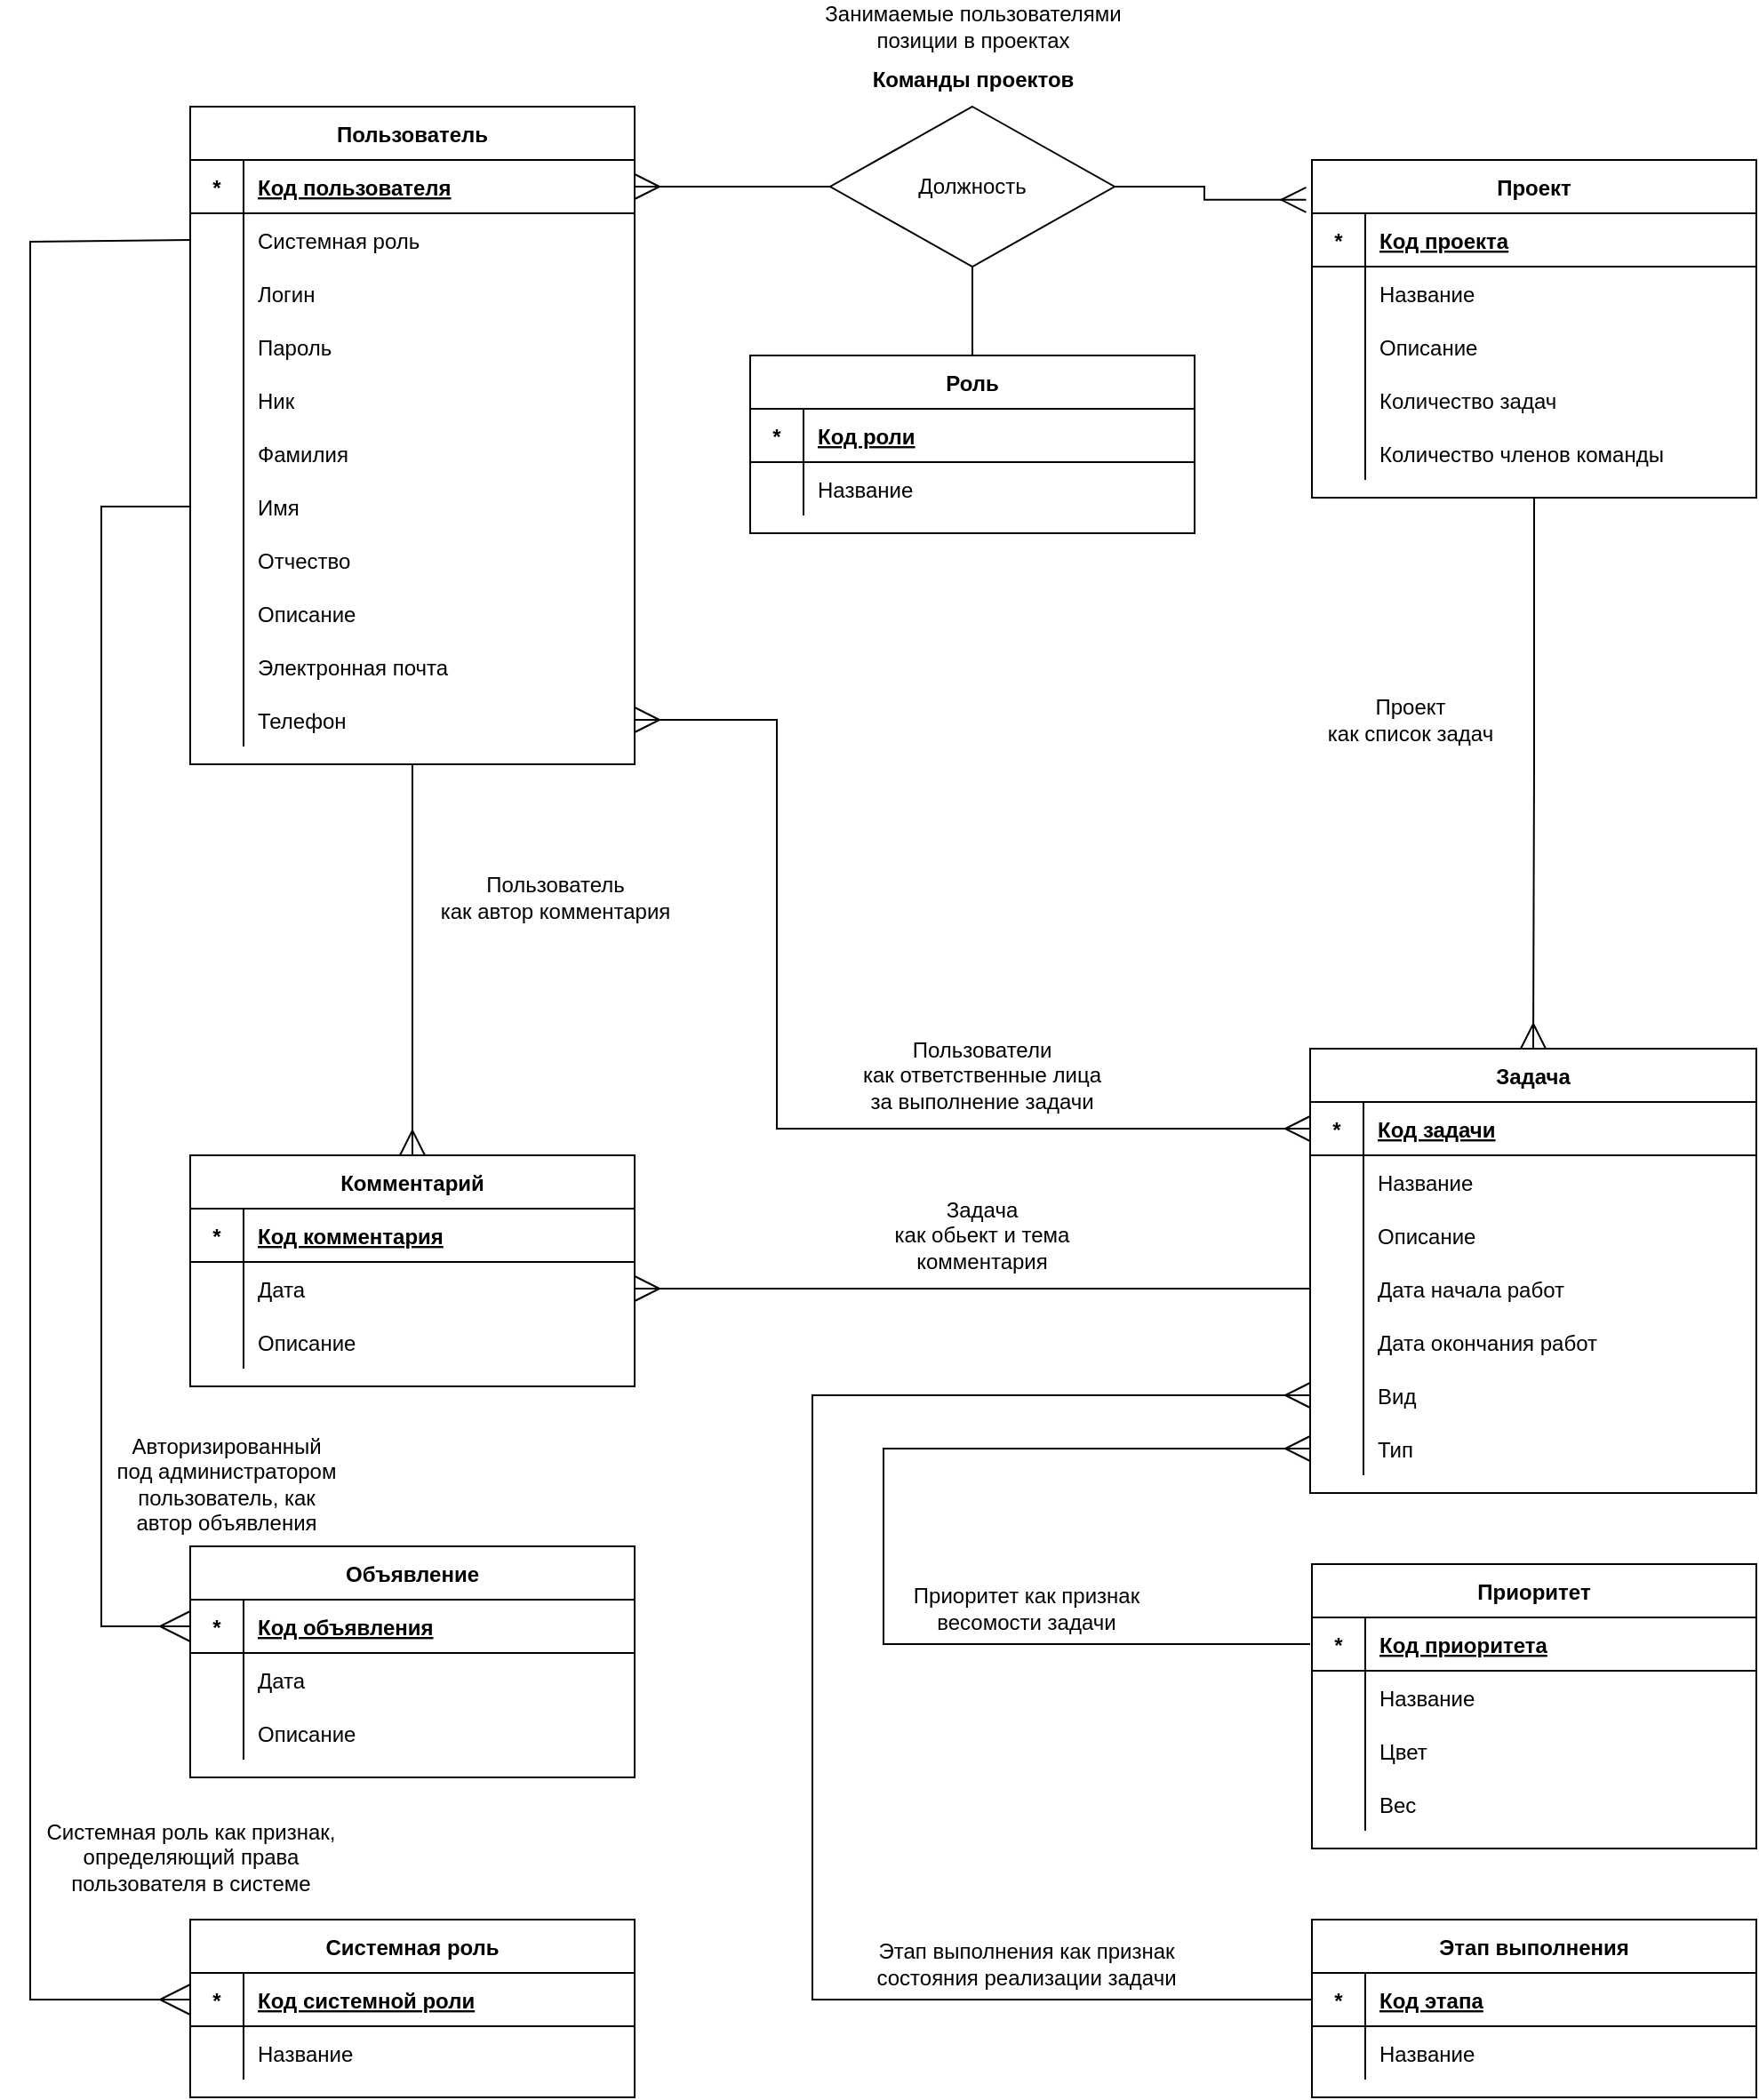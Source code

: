 <mxfile version="15.4.0" type="device"><diagram id="R2lEEEUBdFMjLlhIrx00" name="Page-1"><mxGraphModel dx="2724" dy="592" grid="1" gridSize="10" guides="1" tooltips="1" connect="1" arrows="1" fold="1" page="1" pageScale="1" pageWidth="850" pageHeight="1100" math="0" shadow="0" extFonts="Permanent Marker^https://fonts.googleapis.com/css?family=Permanent+Marker"><root><mxCell id="0"/><mxCell id="1" parent="0"/><mxCell id="JTHcvcnWKTFzmuKznncK-1" value="Проект" style="shape=table;startSize=30;container=1;collapsible=1;childLayout=tableLayout;fixedRows=1;rowLines=0;fontStyle=1;align=center;resizeLast=1;" parent="1" vertex="1"><mxGeometry x="-159" y="110" width="250" height="190" as="geometry"><mxRectangle x="70" y="360" width="70" height="30" as="alternateBounds"/></mxGeometry></mxCell><mxCell id="JTHcvcnWKTFzmuKznncK-2" value="" style="shape=partialRectangle;collapsible=0;dropTarget=0;pointerEvents=0;fillColor=none;points=[[0,0.5],[1,0.5]];portConstraint=eastwest;top=0;left=0;right=0;bottom=1;" parent="JTHcvcnWKTFzmuKznncK-1" vertex="1"><mxGeometry y="30" width="250" height="30" as="geometry"/></mxCell><mxCell id="JTHcvcnWKTFzmuKznncK-3" value="*" style="shape=partialRectangle;overflow=hidden;connectable=0;fillColor=none;top=0;left=0;bottom=0;right=0;fontStyle=1;" parent="JTHcvcnWKTFzmuKznncK-2" vertex="1"><mxGeometry width="30" height="30" as="geometry"><mxRectangle width="30" height="30" as="alternateBounds"/></mxGeometry></mxCell><mxCell id="JTHcvcnWKTFzmuKznncK-4" value="Код проекта" style="shape=partialRectangle;overflow=hidden;connectable=0;fillColor=none;top=0;left=0;bottom=0;right=0;align=left;spacingLeft=6;fontStyle=5;" parent="JTHcvcnWKTFzmuKznncK-2" vertex="1"><mxGeometry x="30" width="220" height="30" as="geometry"><mxRectangle width="220" height="30" as="alternateBounds"/></mxGeometry></mxCell><mxCell id="JTHcvcnWKTFzmuKznncK-5" value="" style="shape=partialRectangle;collapsible=0;dropTarget=0;pointerEvents=0;fillColor=none;points=[[0,0.5],[1,0.5]];portConstraint=eastwest;top=0;left=0;right=0;bottom=0;" parent="JTHcvcnWKTFzmuKznncK-1" vertex="1"><mxGeometry y="60" width="250" height="30" as="geometry"/></mxCell><mxCell id="JTHcvcnWKTFzmuKznncK-6" value="" style="shape=partialRectangle;overflow=hidden;connectable=0;fillColor=none;top=0;left=0;bottom=0;right=0;" parent="JTHcvcnWKTFzmuKznncK-5" vertex="1"><mxGeometry width="30" height="30" as="geometry"><mxRectangle width="30" height="30" as="alternateBounds"/></mxGeometry></mxCell><mxCell id="JTHcvcnWKTFzmuKznncK-7" value="Название" style="shape=partialRectangle;overflow=hidden;connectable=0;fillColor=none;top=0;left=0;bottom=0;right=0;align=left;spacingLeft=6;" parent="JTHcvcnWKTFzmuKznncK-5" vertex="1"><mxGeometry x="30" width="220" height="30" as="geometry"><mxRectangle width="220" height="30" as="alternateBounds"/></mxGeometry></mxCell><mxCell id="JTHcvcnWKTFzmuKznncK-8" value="" style="shape=partialRectangle;collapsible=0;dropTarget=0;pointerEvents=0;fillColor=none;points=[[0,0.5],[1,0.5]];portConstraint=eastwest;top=0;left=0;right=0;bottom=0;" parent="JTHcvcnWKTFzmuKznncK-1" vertex="1"><mxGeometry y="90" width="250" height="30" as="geometry"/></mxCell><mxCell id="JTHcvcnWKTFzmuKznncK-9" value="" style="shape=partialRectangle;overflow=hidden;connectable=0;fillColor=none;top=0;left=0;bottom=0;right=0;" parent="JTHcvcnWKTFzmuKznncK-8" vertex="1"><mxGeometry width="30" height="30" as="geometry"><mxRectangle width="30" height="30" as="alternateBounds"/></mxGeometry></mxCell><mxCell id="JTHcvcnWKTFzmuKznncK-10" value="Описание" style="shape=partialRectangle;overflow=hidden;connectable=0;fillColor=none;top=0;left=0;bottom=0;right=0;align=left;spacingLeft=6;" parent="JTHcvcnWKTFzmuKznncK-8" vertex="1"><mxGeometry x="30" width="220" height="30" as="geometry"><mxRectangle width="220" height="30" as="alternateBounds"/></mxGeometry></mxCell><mxCell id="Se9pl_aKcLEokG1FZjeS-4" style="shape=partialRectangle;collapsible=0;dropTarget=0;pointerEvents=0;fillColor=none;points=[[0,0.5],[1,0.5]];portConstraint=eastwest;top=0;left=0;right=0;bottom=0;" parent="JTHcvcnWKTFzmuKznncK-1" vertex="1"><mxGeometry y="120" width="250" height="30" as="geometry"/></mxCell><mxCell id="Se9pl_aKcLEokG1FZjeS-5" style="shape=partialRectangle;overflow=hidden;connectable=0;fillColor=none;top=0;left=0;bottom=0;right=0;" parent="Se9pl_aKcLEokG1FZjeS-4" vertex="1"><mxGeometry width="30" height="30" as="geometry"><mxRectangle width="30" height="30" as="alternateBounds"/></mxGeometry></mxCell><mxCell id="Se9pl_aKcLEokG1FZjeS-6" value="Количество задач" style="shape=partialRectangle;overflow=hidden;connectable=0;fillColor=none;top=0;left=0;bottom=0;right=0;align=left;spacingLeft=6;" parent="Se9pl_aKcLEokG1FZjeS-4" vertex="1"><mxGeometry x="30" width="220" height="30" as="geometry"><mxRectangle width="220" height="30" as="alternateBounds"/></mxGeometry></mxCell><mxCell id="Se9pl_aKcLEokG1FZjeS-8" style="shape=partialRectangle;collapsible=0;dropTarget=0;pointerEvents=0;fillColor=none;points=[[0,0.5],[1,0.5]];portConstraint=eastwest;top=0;left=0;right=0;bottom=0;" parent="JTHcvcnWKTFzmuKznncK-1" vertex="1"><mxGeometry y="150" width="250" height="30" as="geometry"/></mxCell><mxCell id="Se9pl_aKcLEokG1FZjeS-9" style="shape=partialRectangle;overflow=hidden;connectable=0;fillColor=none;top=0;left=0;bottom=0;right=0;" parent="Se9pl_aKcLEokG1FZjeS-8" vertex="1"><mxGeometry width="30" height="30" as="geometry"><mxRectangle width="30" height="30" as="alternateBounds"/></mxGeometry></mxCell><mxCell id="Se9pl_aKcLEokG1FZjeS-10" value="Количество членов команды" style="shape=partialRectangle;overflow=hidden;connectable=0;fillColor=none;top=0;left=0;bottom=0;right=0;align=left;spacingLeft=6;" parent="Se9pl_aKcLEokG1FZjeS-8" vertex="1"><mxGeometry x="30" width="220" height="30" as="geometry"><mxRectangle width="220" height="30" as="alternateBounds"/></mxGeometry></mxCell><mxCell id="JTHcvcnWKTFzmuKznncK-11" value="Задача" style="shape=table;startSize=30;container=1;collapsible=1;childLayout=tableLayout;fixedRows=1;rowLines=0;fontStyle=1;align=center;resizeLast=1;" parent="1" vertex="1"><mxGeometry x="-160" y="610" width="251" height="250" as="geometry"/></mxCell><mxCell id="JTHcvcnWKTFzmuKznncK-12" value="" style="shape=partialRectangle;collapsible=0;dropTarget=0;pointerEvents=0;fillColor=none;points=[[0,0.5],[1,0.5]];portConstraint=eastwest;top=0;left=0;right=0;bottom=1;" parent="JTHcvcnWKTFzmuKznncK-11" vertex="1"><mxGeometry y="30" width="251" height="30" as="geometry"/></mxCell><mxCell id="JTHcvcnWKTFzmuKznncK-13" value="*" style="shape=partialRectangle;overflow=hidden;connectable=0;fillColor=none;top=0;left=0;bottom=0;right=0;fontStyle=1;" parent="JTHcvcnWKTFzmuKznncK-12" vertex="1"><mxGeometry width="30" height="30" as="geometry"><mxRectangle width="30" height="30" as="alternateBounds"/></mxGeometry></mxCell><mxCell id="JTHcvcnWKTFzmuKznncK-14" value="Код задачи" style="shape=partialRectangle;overflow=hidden;connectable=0;fillColor=none;top=0;left=0;bottom=0;right=0;align=left;spacingLeft=6;fontStyle=5;" parent="JTHcvcnWKTFzmuKznncK-12" vertex="1"><mxGeometry x="30" width="221" height="30" as="geometry"><mxRectangle width="221" height="30" as="alternateBounds"/></mxGeometry></mxCell><mxCell id="JTHcvcnWKTFzmuKznncK-15" value="" style="shape=partialRectangle;collapsible=0;dropTarget=0;pointerEvents=0;fillColor=none;points=[[0,0.5],[1,0.5]];portConstraint=eastwest;top=0;left=0;right=0;bottom=0;" parent="JTHcvcnWKTFzmuKznncK-11" vertex="1"><mxGeometry y="60" width="251" height="30" as="geometry"/></mxCell><mxCell id="JTHcvcnWKTFzmuKznncK-16" value="" style="shape=partialRectangle;overflow=hidden;connectable=0;fillColor=none;top=0;left=0;bottom=0;right=0;" parent="JTHcvcnWKTFzmuKznncK-15" vertex="1"><mxGeometry width="30" height="30" as="geometry"><mxRectangle width="30" height="30" as="alternateBounds"/></mxGeometry></mxCell><mxCell id="JTHcvcnWKTFzmuKznncK-17" value="Название" style="shape=partialRectangle;overflow=hidden;connectable=0;fillColor=none;top=0;left=0;bottom=0;right=0;align=left;spacingLeft=6;" parent="JTHcvcnWKTFzmuKznncK-15" vertex="1"><mxGeometry x="30" width="221" height="30" as="geometry"><mxRectangle width="221" height="30" as="alternateBounds"/></mxGeometry></mxCell><mxCell id="JTHcvcnWKTFzmuKznncK-18" value="" style="shape=partialRectangle;collapsible=0;dropTarget=0;pointerEvents=0;fillColor=none;points=[[0,0.5],[1,0.5]];portConstraint=eastwest;top=0;left=0;right=0;bottom=0;" parent="JTHcvcnWKTFzmuKznncK-11" vertex="1"><mxGeometry y="90" width="251" height="30" as="geometry"/></mxCell><mxCell id="JTHcvcnWKTFzmuKznncK-19" value="" style="shape=partialRectangle;overflow=hidden;connectable=0;fillColor=none;top=0;left=0;bottom=0;right=0;" parent="JTHcvcnWKTFzmuKznncK-18" vertex="1"><mxGeometry width="30" height="30" as="geometry"><mxRectangle width="30" height="30" as="alternateBounds"/></mxGeometry></mxCell><mxCell id="JTHcvcnWKTFzmuKznncK-20" value="Описание" style="shape=partialRectangle;overflow=hidden;connectable=0;fillColor=none;top=0;left=0;bottom=0;right=0;align=left;spacingLeft=6;" parent="JTHcvcnWKTFzmuKznncK-18" vertex="1"><mxGeometry x="30" width="221" height="30" as="geometry"><mxRectangle width="221" height="30" as="alternateBounds"/></mxGeometry></mxCell><mxCell id="JTHcvcnWKTFzmuKznncK-21" style="shape=partialRectangle;collapsible=0;dropTarget=0;pointerEvents=0;fillColor=none;points=[[0,0.5],[1,0.5]];portConstraint=eastwest;top=0;left=0;right=0;bottom=0;" parent="JTHcvcnWKTFzmuKznncK-11" vertex="1"><mxGeometry y="120" width="251" height="30" as="geometry"/></mxCell><mxCell id="JTHcvcnWKTFzmuKznncK-22" style="shape=partialRectangle;overflow=hidden;connectable=0;fillColor=none;top=0;left=0;bottom=0;right=0;" parent="JTHcvcnWKTFzmuKznncK-21" vertex="1"><mxGeometry width="30" height="30" as="geometry"><mxRectangle width="30" height="30" as="alternateBounds"/></mxGeometry></mxCell><mxCell id="JTHcvcnWKTFzmuKznncK-23" value="Дата начала работ" style="shape=partialRectangle;overflow=hidden;connectable=0;fillColor=none;top=0;left=0;bottom=0;right=0;align=left;spacingLeft=6;" parent="JTHcvcnWKTFzmuKznncK-21" vertex="1"><mxGeometry x="30" width="221" height="30" as="geometry"><mxRectangle width="221" height="30" as="alternateBounds"/></mxGeometry></mxCell><mxCell id="JTHcvcnWKTFzmuKznncK-24" style="shape=partialRectangle;collapsible=0;dropTarget=0;pointerEvents=0;fillColor=none;points=[[0,0.5],[1,0.5]];portConstraint=eastwest;top=0;left=0;right=0;bottom=0;" parent="JTHcvcnWKTFzmuKznncK-11" vertex="1"><mxGeometry y="150" width="251" height="30" as="geometry"/></mxCell><mxCell id="JTHcvcnWKTFzmuKznncK-25" style="shape=partialRectangle;overflow=hidden;connectable=0;fillColor=none;top=0;left=0;bottom=0;right=0;" parent="JTHcvcnWKTFzmuKznncK-24" vertex="1"><mxGeometry width="30" height="30" as="geometry"><mxRectangle width="30" height="30" as="alternateBounds"/></mxGeometry></mxCell><mxCell id="JTHcvcnWKTFzmuKznncK-26" value="Дата окончания работ" style="shape=partialRectangle;overflow=hidden;connectable=0;fillColor=none;top=0;left=0;bottom=0;right=0;align=left;spacingLeft=6;" parent="JTHcvcnWKTFzmuKznncK-24" vertex="1"><mxGeometry x="30" width="221" height="30" as="geometry"><mxRectangle width="221" height="30" as="alternateBounds"/></mxGeometry></mxCell><mxCell id="87GUrouihFp6x3GNBXlj-17" style="shape=partialRectangle;collapsible=0;dropTarget=0;pointerEvents=0;fillColor=none;points=[[0,0.5],[1,0.5]];portConstraint=eastwest;top=0;left=0;right=0;bottom=0;" parent="JTHcvcnWKTFzmuKznncK-11" vertex="1"><mxGeometry y="180" width="251" height="30" as="geometry"/></mxCell><mxCell id="87GUrouihFp6x3GNBXlj-18" style="shape=partialRectangle;overflow=hidden;connectable=0;fillColor=none;top=0;left=0;bottom=0;right=0;" parent="87GUrouihFp6x3GNBXlj-17" vertex="1"><mxGeometry width="30" height="30" as="geometry"><mxRectangle width="30" height="30" as="alternateBounds"/></mxGeometry></mxCell><mxCell id="87GUrouihFp6x3GNBXlj-19" value="Вид" style="shape=partialRectangle;overflow=hidden;connectable=0;fillColor=none;top=0;left=0;bottom=0;right=0;align=left;spacingLeft=6;" parent="87GUrouihFp6x3GNBXlj-17" vertex="1"><mxGeometry x="30" width="221" height="30" as="geometry"><mxRectangle width="221" height="30" as="alternateBounds"/></mxGeometry></mxCell><mxCell id="ffWz-tQQ7q6HPMR0sG-R-4" style="shape=partialRectangle;collapsible=0;dropTarget=0;pointerEvents=0;fillColor=none;points=[[0,0.5],[1,0.5]];portConstraint=eastwest;top=0;left=0;right=0;bottom=0;" parent="JTHcvcnWKTFzmuKznncK-11" vertex="1"><mxGeometry y="210" width="251" height="30" as="geometry"/></mxCell><mxCell id="ffWz-tQQ7q6HPMR0sG-R-5" style="shape=partialRectangle;overflow=hidden;connectable=0;fillColor=none;top=0;left=0;bottom=0;right=0;" parent="ffWz-tQQ7q6HPMR0sG-R-4" vertex="1"><mxGeometry width="30" height="30" as="geometry"><mxRectangle width="30" height="30" as="alternateBounds"/></mxGeometry></mxCell><mxCell id="ffWz-tQQ7q6HPMR0sG-R-6" value="Тип" style="shape=partialRectangle;overflow=hidden;connectable=0;fillColor=none;top=0;left=0;bottom=0;right=0;align=left;spacingLeft=6;" parent="ffWz-tQQ7q6HPMR0sG-R-4" vertex="1"><mxGeometry x="30" width="221" height="30" as="geometry"><mxRectangle width="221" height="30" as="alternateBounds"/></mxGeometry></mxCell><mxCell id="JTHcvcnWKTFzmuKznncK-27" style="edgeStyle=orthogonalEdgeStyle;rounded=0;orthogonalLoop=1;jettySize=auto;html=1;exitX=0.5;exitY=0;exitDx=0;exitDy=0;entryX=0.5;entryY=1;entryDx=0;entryDy=0;endSize=12;startSize=12;endArrow=none;endFill=0;startArrow=ERmany;startFill=0;" parent="1" source="JTHcvcnWKTFzmuKznncK-28" target="JTHcvcnWKTFzmuKznncK-62" edge="1"><mxGeometry relative="1" as="geometry"/></mxCell><mxCell id="JTHcvcnWKTFzmuKznncK-28" value="Комментарий" style="shape=table;startSize=30;container=1;collapsible=1;childLayout=tableLayout;fixedRows=1;rowLines=0;fontStyle=1;align=center;resizeLast=1;" parent="1" vertex="1"><mxGeometry x="-790" y="670" width="250" height="130" as="geometry"/></mxCell><mxCell id="JTHcvcnWKTFzmuKznncK-29" value="" style="shape=partialRectangle;collapsible=0;dropTarget=0;pointerEvents=0;fillColor=none;points=[[0,0.5],[1,0.5]];portConstraint=eastwest;top=0;left=0;right=0;bottom=1;" parent="JTHcvcnWKTFzmuKznncK-28" vertex="1"><mxGeometry y="30" width="250" height="30" as="geometry"/></mxCell><mxCell id="JTHcvcnWKTFzmuKznncK-30" value="*" style="shape=partialRectangle;overflow=hidden;connectable=0;fillColor=none;top=0;left=0;bottom=0;right=0;fontStyle=1;" parent="JTHcvcnWKTFzmuKznncK-29" vertex="1"><mxGeometry width="30" height="30" as="geometry"><mxRectangle width="30" height="30" as="alternateBounds"/></mxGeometry></mxCell><mxCell id="JTHcvcnWKTFzmuKznncK-31" value="Код комментария" style="shape=partialRectangle;overflow=hidden;connectable=0;fillColor=none;top=0;left=0;bottom=0;right=0;align=left;spacingLeft=6;fontStyle=5;" parent="JTHcvcnWKTFzmuKznncK-29" vertex="1"><mxGeometry x="30" width="220" height="30" as="geometry"><mxRectangle width="220" height="30" as="alternateBounds"/></mxGeometry></mxCell><mxCell id="JTHcvcnWKTFzmuKznncK-32" value="" style="shape=partialRectangle;collapsible=0;dropTarget=0;pointerEvents=0;fillColor=none;points=[[0,0.5],[1,0.5]];portConstraint=eastwest;top=0;left=0;right=0;bottom=0;" parent="JTHcvcnWKTFzmuKznncK-28" vertex="1"><mxGeometry y="60" width="250" height="30" as="geometry"/></mxCell><mxCell id="JTHcvcnWKTFzmuKznncK-33" value="" style="shape=partialRectangle;overflow=hidden;connectable=0;fillColor=none;top=0;left=0;bottom=0;right=0;" parent="JTHcvcnWKTFzmuKznncK-32" vertex="1"><mxGeometry width="30" height="30" as="geometry"><mxRectangle width="30" height="30" as="alternateBounds"/></mxGeometry></mxCell><mxCell id="JTHcvcnWKTFzmuKznncK-34" value="Дата" style="shape=partialRectangle;overflow=hidden;connectable=0;fillColor=none;top=0;left=0;bottom=0;right=0;align=left;spacingLeft=6;" parent="JTHcvcnWKTFzmuKznncK-32" vertex="1"><mxGeometry x="30" width="220" height="30" as="geometry"><mxRectangle width="220" height="30" as="alternateBounds"/></mxGeometry></mxCell><mxCell id="JTHcvcnWKTFzmuKznncK-35" style="shape=partialRectangle;collapsible=0;dropTarget=0;pointerEvents=0;fillColor=none;points=[[0,0.5],[1,0.5]];portConstraint=eastwest;top=0;left=0;right=0;bottom=0;" parent="JTHcvcnWKTFzmuKznncK-28" vertex="1"><mxGeometry y="90" width="250" height="30" as="geometry"/></mxCell><mxCell id="JTHcvcnWKTFzmuKznncK-36" style="shape=partialRectangle;overflow=hidden;connectable=0;fillColor=none;top=0;left=0;bottom=0;right=0;" parent="JTHcvcnWKTFzmuKznncK-35" vertex="1"><mxGeometry width="30" height="30" as="geometry"><mxRectangle width="30" height="30" as="alternateBounds"/></mxGeometry></mxCell><mxCell id="JTHcvcnWKTFzmuKznncK-37" value="Описание" style="shape=partialRectangle;overflow=hidden;connectable=0;fillColor=none;top=0;left=0;bottom=0;right=0;align=left;spacingLeft=6;" parent="JTHcvcnWKTFzmuKznncK-35" vertex="1"><mxGeometry x="30" width="220" height="30" as="geometry"><mxRectangle width="220" height="30" as="alternateBounds"/></mxGeometry></mxCell><mxCell id="JTHcvcnWKTFzmuKznncK-52" value="Приоритет" style="shape=table;startSize=30;container=1;collapsible=1;childLayout=tableLayout;fixedRows=1;rowLines=0;fontStyle=1;align=center;resizeLast=1;" parent="1" vertex="1"><mxGeometry x="-159" y="900" width="250" height="160.0" as="geometry"/></mxCell><mxCell id="JTHcvcnWKTFzmuKznncK-53" value="" style="shape=partialRectangle;collapsible=0;dropTarget=0;pointerEvents=0;fillColor=none;points=[[0,0.5],[1,0.5]];portConstraint=eastwest;top=0;left=0;right=0;bottom=1;" parent="JTHcvcnWKTFzmuKznncK-52" vertex="1"><mxGeometry y="30" width="250" height="30" as="geometry"/></mxCell><mxCell id="JTHcvcnWKTFzmuKznncK-54" value="*" style="shape=partialRectangle;overflow=hidden;connectable=0;fillColor=none;top=0;left=0;bottom=0;right=0;fontStyle=1;" parent="JTHcvcnWKTFzmuKznncK-53" vertex="1"><mxGeometry width="30" height="30" as="geometry"><mxRectangle width="30" height="30" as="alternateBounds"/></mxGeometry></mxCell><mxCell id="JTHcvcnWKTFzmuKznncK-55" value="Код приоритета" style="shape=partialRectangle;overflow=hidden;connectable=0;fillColor=none;top=0;left=0;bottom=0;right=0;align=left;spacingLeft=6;fontStyle=5;" parent="JTHcvcnWKTFzmuKznncK-53" vertex="1"><mxGeometry x="30" width="220" height="30" as="geometry"><mxRectangle width="220" height="30" as="alternateBounds"/></mxGeometry></mxCell><mxCell id="JTHcvcnWKTFzmuKznncK-56" value="" style="shape=partialRectangle;collapsible=0;dropTarget=0;pointerEvents=0;fillColor=none;points=[[0,0.5],[1,0.5]];portConstraint=eastwest;top=0;left=0;right=0;bottom=0;" parent="JTHcvcnWKTFzmuKznncK-52" vertex="1"><mxGeometry y="60" width="250" height="30" as="geometry"/></mxCell><mxCell id="JTHcvcnWKTFzmuKznncK-57" value="" style="shape=partialRectangle;overflow=hidden;connectable=0;fillColor=none;top=0;left=0;bottom=0;right=0;" parent="JTHcvcnWKTFzmuKznncK-56" vertex="1"><mxGeometry width="30" height="30" as="geometry"><mxRectangle width="30" height="30" as="alternateBounds"/></mxGeometry></mxCell><mxCell id="JTHcvcnWKTFzmuKznncK-58" value="Название" style="shape=partialRectangle;overflow=hidden;connectable=0;fillColor=none;top=0;left=0;bottom=0;right=0;align=left;spacingLeft=6;" parent="JTHcvcnWKTFzmuKznncK-56" vertex="1"><mxGeometry x="30" width="220" height="30" as="geometry"><mxRectangle width="220" height="30" as="alternateBounds"/></mxGeometry></mxCell><mxCell id="ffWz-tQQ7q6HPMR0sG-R-12" style="shape=partialRectangle;collapsible=0;dropTarget=0;pointerEvents=0;fillColor=none;points=[[0,0.5],[1,0.5]];portConstraint=eastwest;top=0;left=0;right=0;bottom=0;" parent="JTHcvcnWKTFzmuKznncK-52" vertex="1"><mxGeometry y="90" width="250" height="30" as="geometry"/></mxCell><mxCell id="ffWz-tQQ7q6HPMR0sG-R-13" style="shape=partialRectangle;overflow=hidden;connectable=0;fillColor=none;top=0;left=0;bottom=0;right=0;" parent="ffWz-tQQ7q6HPMR0sG-R-12" vertex="1"><mxGeometry width="30" height="30" as="geometry"><mxRectangle width="30" height="30" as="alternateBounds"/></mxGeometry></mxCell><mxCell id="ffWz-tQQ7q6HPMR0sG-R-14" value="Цвет" style="shape=partialRectangle;overflow=hidden;connectable=0;fillColor=none;top=0;left=0;bottom=0;right=0;align=left;spacingLeft=6;" parent="ffWz-tQQ7q6HPMR0sG-R-12" vertex="1"><mxGeometry x="30" width="220" height="30" as="geometry"><mxRectangle width="220" height="30" as="alternateBounds"/></mxGeometry></mxCell><mxCell id="Se9pl_aKcLEokG1FZjeS-1" style="shape=partialRectangle;collapsible=0;dropTarget=0;pointerEvents=0;fillColor=none;points=[[0,0.5],[1,0.5]];portConstraint=eastwest;top=0;left=0;right=0;bottom=0;" parent="JTHcvcnWKTFzmuKznncK-52" vertex="1"><mxGeometry y="120" width="250" height="30" as="geometry"/></mxCell><mxCell id="Se9pl_aKcLEokG1FZjeS-2" style="shape=partialRectangle;overflow=hidden;connectable=0;fillColor=none;top=0;left=0;bottom=0;right=0;" parent="Se9pl_aKcLEokG1FZjeS-1" vertex="1"><mxGeometry width="30" height="30" as="geometry"><mxRectangle width="30" height="30" as="alternateBounds"/></mxGeometry></mxCell><mxCell id="Se9pl_aKcLEokG1FZjeS-3" value="Вес" style="shape=partialRectangle;overflow=hidden;connectable=0;fillColor=none;top=0;left=0;bottom=0;right=0;align=left;spacingLeft=6;" parent="Se9pl_aKcLEokG1FZjeS-1" vertex="1"><mxGeometry x="30" width="220" height="30" as="geometry"><mxRectangle width="220" height="30" as="alternateBounds"/></mxGeometry></mxCell><mxCell id="JTHcvcnWKTFzmuKznncK-62" value="Пользователь" style="shape=table;startSize=30;container=1;collapsible=1;childLayout=tableLayout;fixedRows=1;rowLines=0;fontStyle=1;align=center;resizeLast=1;" parent="1" vertex="1"><mxGeometry x="-790" y="80" width="250" height="370" as="geometry"/></mxCell><mxCell id="JTHcvcnWKTFzmuKznncK-63" value="" style="shape=partialRectangle;collapsible=0;dropTarget=0;pointerEvents=0;fillColor=none;points=[[0,0.5],[1,0.5]];portConstraint=eastwest;top=0;left=0;right=0;bottom=1;" parent="JTHcvcnWKTFzmuKznncK-62" vertex="1"><mxGeometry y="30" width="250" height="30" as="geometry"/></mxCell><mxCell id="JTHcvcnWKTFzmuKznncK-64" value="*" style="shape=partialRectangle;overflow=hidden;connectable=0;fillColor=none;top=0;left=0;bottom=0;right=0;fontStyle=1;" parent="JTHcvcnWKTFzmuKznncK-63" vertex="1"><mxGeometry width="30" height="30" as="geometry"><mxRectangle width="30" height="30" as="alternateBounds"/></mxGeometry></mxCell><mxCell id="JTHcvcnWKTFzmuKznncK-65" value="Код пользователя" style="shape=partialRectangle;overflow=hidden;connectable=0;fillColor=none;top=0;left=0;bottom=0;right=0;align=left;spacingLeft=6;fontStyle=5;" parent="JTHcvcnWKTFzmuKznncK-63" vertex="1"><mxGeometry x="30" width="220" height="30" as="geometry"><mxRectangle width="220" height="30" as="alternateBounds"/></mxGeometry></mxCell><mxCell id="GoolY54lpUksAZv1lYhe-4" style="shape=partialRectangle;collapsible=0;dropTarget=0;pointerEvents=0;fillColor=none;points=[[0,0.5],[1,0.5]];portConstraint=eastwest;top=0;left=0;right=0;bottom=0;" parent="JTHcvcnWKTFzmuKznncK-62" vertex="1"><mxGeometry y="60" width="250" height="30" as="geometry"/></mxCell><mxCell id="GoolY54lpUksAZv1lYhe-5" style="shape=partialRectangle;overflow=hidden;connectable=0;fillColor=none;top=0;left=0;bottom=0;right=0;" parent="GoolY54lpUksAZv1lYhe-4" vertex="1"><mxGeometry width="30" height="30" as="geometry"><mxRectangle width="30" height="30" as="alternateBounds"/></mxGeometry></mxCell><mxCell id="GoolY54lpUksAZv1lYhe-6" value="Системная роль" style="shape=partialRectangle;overflow=hidden;connectable=0;fillColor=none;top=0;left=0;bottom=0;right=0;align=left;spacingLeft=6;" parent="GoolY54lpUksAZv1lYhe-4" vertex="1"><mxGeometry x="30" width="220" height="30" as="geometry"><mxRectangle width="220" height="30" as="alternateBounds"/></mxGeometry></mxCell><mxCell id="5UqePtqyAExlZKEt3tBZ-8" style="shape=partialRectangle;collapsible=0;dropTarget=0;pointerEvents=0;fillColor=none;points=[[0,0.5],[1,0.5]];portConstraint=eastwest;top=0;left=0;right=0;bottom=0;" vertex="1" parent="JTHcvcnWKTFzmuKznncK-62"><mxGeometry y="90" width="250" height="30" as="geometry"/></mxCell><mxCell id="5UqePtqyAExlZKEt3tBZ-9" style="shape=partialRectangle;overflow=hidden;connectable=0;fillColor=none;top=0;left=0;bottom=0;right=0;" vertex="1" parent="5UqePtqyAExlZKEt3tBZ-8"><mxGeometry width="30" height="30" as="geometry"><mxRectangle width="30" height="30" as="alternateBounds"/></mxGeometry></mxCell><mxCell id="5UqePtqyAExlZKEt3tBZ-10" value="Логин" style="shape=partialRectangle;overflow=hidden;connectable=0;fillColor=none;top=0;left=0;bottom=0;right=0;align=left;spacingLeft=6;" vertex="1" parent="5UqePtqyAExlZKEt3tBZ-8"><mxGeometry x="30" width="220" height="30" as="geometry"><mxRectangle width="220" height="30" as="alternateBounds"/></mxGeometry></mxCell><mxCell id="JTHcvcnWKTFzmuKznncK-66" style="shape=partialRectangle;collapsible=0;dropTarget=0;pointerEvents=0;fillColor=none;points=[[0,0.5],[1,0.5]];portConstraint=eastwest;top=0;left=0;right=0;bottom=0;" parent="JTHcvcnWKTFzmuKznncK-62" vertex="1"><mxGeometry y="120" width="250" height="30" as="geometry"/></mxCell><mxCell id="JTHcvcnWKTFzmuKznncK-67" style="shape=partialRectangle;overflow=hidden;connectable=0;fillColor=none;top=0;left=0;bottom=0;right=0;" parent="JTHcvcnWKTFzmuKznncK-66" vertex="1"><mxGeometry width="30" height="30" as="geometry"><mxRectangle width="30" height="30" as="alternateBounds"/></mxGeometry></mxCell><mxCell id="JTHcvcnWKTFzmuKznncK-68" value="Пароль" style="shape=partialRectangle;overflow=hidden;connectable=0;fillColor=none;top=0;left=0;bottom=0;right=0;align=left;spacingLeft=6;" parent="JTHcvcnWKTFzmuKznncK-66" vertex="1"><mxGeometry x="30" width="220" height="30" as="geometry"><mxRectangle width="220" height="30" as="alternateBounds"/></mxGeometry></mxCell><mxCell id="SejftRKRJtMJ-X5kxTXs-1" style="shape=partialRectangle;collapsible=0;dropTarget=0;pointerEvents=0;fillColor=none;points=[[0,0.5],[1,0.5]];portConstraint=eastwest;top=0;left=0;right=0;bottom=0;" parent="JTHcvcnWKTFzmuKznncK-62" vertex="1"><mxGeometry y="150" width="250" height="30" as="geometry"/></mxCell><mxCell id="SejftRKRJtMJ-X5kxTXs-2" style="shape=partialRectangle;overflow=hidden;connectable=0;fillColor=none;top=0;left=0;bottom=0;right=0;" parent="SejftRKRJtMJ-X5kxTXs-1" vertex="1"><mxGeometry width="30" height="30" as="geometry"><mxRectangle width="30" height="30" as="alternateBounds"/></mxGeometry></mxCell><mxCell id="SejftRKRJtMJ-X5kxTXs-3" value="Ник" style="shape=partialRectangle;overflow=hidden;connectable=0;fillColor=none;top=0;left=0;bottom=0;right=0;align=left;spacingLeft=6;" parent="SejftRKRJtMJ-X5kxTXs-1" vertex="1"><mxGeometry x="30" width="220" height="30" as="geometry"><mxRectangle width="220" height="30" as="alternateBounds"/></mxGeometry></mxCell><mxCell id="JTHcvcnWKTFzmuKznncK-69" value="" style="shape=partialRectangle;collapsible=0;dropTarget=0;pointerEvents=0;fillColor=none;points=[[0,0.5],[1,0.5]];portConstraint=eastwest;top=0;left=0;right=0;bottom=0;" parent="JTHcvcnWKTFzmuKznncK-62" vertex="1"><mxGeometry y="180" width="250" height="30" as="geometry"/></mxCell><mxCell id="JTHcvcnWKTFzmuKznncK-70" value="" style="shape=partialRectangle;overflow=hidden;connectable=0;fillColor=none;top=0;left=0;bottom=0;right=0;" parent="JTHcvcnWKTFzmuKznncK-69" vertex="1"><mxGeometry width="30" height="30" as="geometry"><mxRectangle width="30" height="30" as="alternateBounds"/></mxGeometry></mxCell><mxCell id="JTHcvcnWKTFzmuKznncK-71" value="Фамилия" style="shape=partialRectangle;overflow=hidden;connectable=0;fillColor=none;top=0;left=0;bottom=0;right=0;align=left;spacingLeft=6;" parent="JTHcvcnWKTFzmuKznncK-69" vertex="1"><mxGeometry x="30" width="220" height="30" as="geometry"><mxRectangle width="220" height="30" as="alternateBounds"/></mxGeometry></mxCell><mxCell id="Utjhez6zao7klQIo2Ba_-4" style="shape=partialRectangle;collapsible=0;dropTarget=0;pointerEvents=0;fillColor=none;points=[[0,0.5],[1,0.5]];portConstraint=eastwest;top=0;left=0;right=0;bottom=0;" parent="JTHcvcnWKTFzmuKznncK-62" vertex="1"><mxGeometry y="210" width="250" height="30" as="geometry"/></mxCell><mxCell id="Utjhez6zao7klQIo2Ba_-5" style="shape=partialRectangle;overflow=hidden;connectable=0;fillColor=none;top=0;left=0;bottom=0;right=0;" parent="Utjhez6zao7klQIo2Ba_-4" vertex="1"><mxGeometry width="30" height="30" as="geometry"><mxRectangle width="30" height="30" as="alternateBounds"/></mxGeometry></mxCell><mxCell id="Utjhez6zao7klQIo2Ba_-6" value="Имя" style="shape=partialRectangle;overflow=hidden;connectable=0;fillColor=none;top=0;left=0;bottom=0;right=0;align=left;spacingLeft=6;" parent="Utjhez6zao7klQIo2Ba_-4" vertex="1"><mxGeometry x="30" width="220" height="30" as="geometry"><mxRectangle width="220" height="30" as="alternateBounds"/></mxGeometry></mxCell><mxCell id="Utjhez6zao7klQIo2Ba_-1" style="shape=partialRectangle;collapsible=0;dropTarget=0;pointerEvents=0;fillColor=none;points=[[0,0.5],[1,0.5]];portConstraint=eastwest;top=0;left=0;right=0;bottom=0;" parent="JTHcvcnWKTFzmuKznncK-62" vertex="1"><mxGeometry y="240" width="250" height="30" as="geometry"/></mxCell><mxCell id="Utjhez6zao7klQIo2Ba_-2" style="shape=partialRectangle;overflow=hidden;connectable=0;fillColor=none;top=0;left=0;bottom=0;right=0;" parent="Utjhez6zao7klQIo2Ba_-1" vertex="1"><mxGeometry width="30" height="30" as="geometry"><mxRectangle width="30" height="30" as="alternateBounds"/></mxGeometry></mxCell><mxCell id="Utjhez6zao7klQIo2Ba_-3" value="Отчество" style="shape=partialRectangle;overflow=hidden;connectable=0;fillColor=none;top=0;left=0;bottom=0;right=0;align=left;spacingLeft=6;" parent="Utjhez6zao7klQIo2Ba_-1" vertex="1"><mxGeometry x="30" width="220" height="30" as="geometry"><mxRectangle width="220" height="30" as="alternateBounds"/></mxGeometry></mxCell><mxCell id="JTHcvcnWKTFzmuKznncK-72" value="" style="shape=partialRectangle;collapsible=0;dropTarget=0;pointerEvents=0;fillColor=none;points=[[0,0.5],[1,0.5]];portConstraint=eastwest;top=0;left=0;right=0;bottom=0;" parent="JTHcvcnWKTFzmuKznncK-62" vertex="1"><mxGeometry y="270" width="250" height="30" as="geometry"/></mxCell><mxCell id="JTHcvcnWKTFzmuKznncK-73" value="" style="shape=partialRectangle;overflow=hidden;connectable=0;fillColor=none;top=0;left=0;bottom=0;right=0;" parent="JTHcvcnWKTFzmuKznncK-72" vertex="1"><mxGeometry width="30" height="30" as="geometry"><mxRectangle width="30" height="30" as="alternateBounds"/></mxGeometry></mxCell><mxCell id="JTHcvcnWKTFzmuKznncK-74" value="Описание" style="shape=partialRectangle;overflow=hidden;connectable=0;fillColor=none;top=0;left=0;bottom=0;right=0;align=left;spacingLeft=6;" parent="JTHcvcnWKTFzmuKznncK-72" vertex="1"><mxGeometry x="30" width="220" height="30" as="geometry"><mxRectangle width="220" height="30" as="alternateBounds"/></mxGeometry></mxCell><mxCell id="JTHcvcnWKTFzmuKznncK-75" style="shape=partialRectangle;collapsible=0;dropTarget=0;pointerEvents=0;fillColor=none;points=[[0,0.5],[1,0.5]];portConstraint=eastwest;top=0;left=0;right=0;bottom=0;" parent="JTHcvcnWKTFzmuKznncK-62" vertex="1"><mxGeometry y="300" width="250" height="30" as="geometry"/></mxCell><mxCell id="JTHcvcnWKTFzmuKznncK-76" style="shape=partialRectangle;overflow=hidden;connectable=0;fillColor=none;top=0;left=0;bottom=0;right=0;" parent="JTHcvcnWKTFzmuKznncK-75" vertex="1"><mxGeometry width="30" height="30" as="geometry"><mxRectangle width="30" height="30" as="alternateBounds"/></mxGeometry></mxCell><mxCell id="JTHcvcnWKTFzmuKznncK-77" value="Электронная почта" style="shape=partialRectangle;overflow=hidden;connectable=0;fillColor=none;top=0;left=0;bottom=0;right=0;align=left;spacingLeft=6;" parent="JTHcvcnWKTFzmuKznncK-75" vertex="1"><mxGeometry x="30" width="220" height="30" as="geometry"><mxRectangle width="220" height="30" as="alternateBounds"/></mxGeometry></mxCell><mxCell id="JTHcvcnWKTFzmuKznncK-78" style="shape=partialRectangle;collapsible=0;dropTarget=0;pointerEvents=0;fillColor=none;points=[[0,0.5],[1,0.5]];portConstraint=eastwest;top=0;left=0;right=0;bottom=0;" parent="JTHcvcnWKTFzmuKznncK-62" vertex="1"><mxGeometry y="330" width="250" height="30" as="geometry"/></mxCell><mxCell id="JTHcvcnWKTFzmuKznncK-79" style="shape=partialRectangle;overflow=hidden;connectable=0;fillColor=none;top=0;left=0;bottom=0;right=0;" parent="JTHcvcnWKTFzmuKznncK-78" vertex="1"><mxGeometry width="30" height="30" as="geometry"><mxRectangle width="30" height="30" as="alternateBounds"/></mxGeometry></mxCell><mxCell id="JTHcvcnWKTFzmuKznncK-80" value="Телефон" style="shape=partialRectangle;overflow=hidden;connectable=0;fillColor=none;top=0;left=0;bottom=0;right=0;align=left;spacingLeft=6;" parent="JTHcvcnWKTFzmuKznncK-78" vertex="1"><mxGeometry x="30" width="220" height="30" as="geometry"><mxRectangle width="220" height="30" as="alternateBounds"/></mxGeometry></mxCell><mxCell id="JTHcvcnWKTFzmuKznncK-81" style="edgeStyle=orthogonalEdgeStyle;rounded=0;orthogonalLoop=1;jettySize=auto;html=1;exitX=-0.013;exitY=0.118;exitDx=0;exitDy=0;entryX=1;entryY=0.5;entryDx=0;entryDy=0;exitPerimeter=0;endSize=12;startSize=12;endArrow=none;endFill=0;startArrow=ERmany;startFill=0;" parent="1" source="JTHcvcnWKTFzmuKznncK-1" target="JTHcvcnWKTFzmuKznncK-83" edge="1"><mxGeometry relative="1" as="geometry"/></mxCell><mxCell id="JTHcvcnWKTFzmuKznncK-82" value="" style="group" parent="1" vertex="1" connectable="0"><mxGeometry x="-440" y="50" width="180" height="120" as="geometry"/></mxCell><mxCell id="JTHcvcnWKTFzmuKznncK-83" value="Должность" style="rhombus;whiteSpace=wrap;html=1;container=1;" parent="JTHcvcnWKTFzmuKznncK-82" vertex="1"><mxGeometry x="10" y="30" width="160" height="90" as="geometry"/></mxCell><mxCell id="JTHcvcnWKTFzmuKznncK-84" value="&lt;b&gt;Команды проектов&lt;/b&gt;" style="text;html=1;align=center;verticalAlign=middle;resizable=0;points=[];autosize=1;strokeColor=none;fillColor=none;" parent="JTHcvcnWKTFzmuKznncK-82" vertex="1"><mxGeometry x="25" y="5" width="130" height="20" as="geometry"/></mxCell><mxCell id="JTHcvcnWKTFzmuKznncK-88" style="edgeStyle=orthogonalEdgeStyle;rounded=0;orthogonalLoop=1;jettySize=auto;html=1;exitX=1;exitY=0.5;exitDx=0;exitDy=0;entryX=0;entryY=0.5;entryDx=0;entryDy=0;endSize=12;startSize=12;endArrow=none;endFill=0;startArrow=ERmany;startFill=0;" parent="1" source="JTHcvcnWKTFzmuKznncK-32" target="JTHcvcnWKTFzmuKznncK-21" edge="1"><mxGeometry relative="1" as="geometry"/></mxCell><mxCell id="JTHcvcnWKTFzmuKznncK-89" style="edgeStyle=orthogonalEdgeStyle;rounded=0;orthogonalLoop=1;jettySize=auto;html=1;exitX=1;exitY=0.5;exitDx=0;exitDy=0;entryX=0;entryY=0.5;entryDx=0;entryDy=0;endSize=12;startSize=12;endArrow=none;endFill=0;startArrow=ERmany;startFill=0;" parent="1" source="JTHcvcnWKTFzmuKznncK-63" target="JTHcvcnWKTFzmuKznncK-83" edge="1"><mxGeometry relative="1" as="geometry"/></mxCell><mxCell id="JTHcvcnWKTFzmuKznncK-93" value="Пользователь &lt;br&gt;как автор комментария" style="text;html=1;align=center;verticalAlign=middle;resizable=0;points=[];autosize=1;strokeColor=none;fillColor=none;" parent="1" vertex="1"><mxGeometry x="-660" y="510" width="150" height="30" as="geometry"/></mxCell><mxCell id="JTHcvcnWKTFzmuKznncK-94" value="Задача&lt;br&gt;как обьект и тема &lt;br&gt;комментария" style="text;html=1;align=center;verticalAlign=middle;resizable=0;points=[];autosize=1;strokeColor=none;fillColor=none;" parent="1" vertex="1"><mxGeometry x="-400" y="690" width="110" height="50" as="geometry"/></mxCell><mxCell id="JTHcvcnWKTFzmuKznncK-95" style="edgeStyle=orthogonalEdgeStyle;rounded=0;orthogonalLoop=1;jettySize=auto;html=1;exitX=0.5;exitY=1;exitDx=0;exitDy=0;entryX=0.5;entryY=0;entryDx=0;entryDy=0;endSize=12;startSize=12;endArrow=ERmany;endFill=0;" parent="1" source="JTHcvcnWKTFzmuKznncK-1" target="JTHcvcnWKTFzmuKznncK-11" edge="1"><mxGeometry relative="1" as="geometry"><mxPoint x="-34" y="400" as="sourcePoint"/></mxGeometry></mxCell><mxCell id="87GUrouihFp6x3GNBXlj-1" style="edgeStyle=orthogonalEdgeStyle;rounded=0;orthogonalLoop=1;jettySize=auto;html=1;exitX=1;exitY=0.5;exitDx=0;exitDy=0;entryX=0;entryY=0.5;entryDx=0;entryDy=0;endArrow=ERmany;endFill=0;endSize=12;startSize=12;startArrow=ERmany;startFill=0;" parent="1" source="JTHcvcnWKTFzmuKznncK-78" target="JTHcvcnWKTFzmuKznncK-12" edge="1"><mxGeometry relative="1" as="geometry"><Array as="points"><mxPoint x="-460" y="425"/><mxPoint x="-460" y="655"/></Array></mxGeometry></mxCell><mxCell id="87GUrouihFp6x3GNBXlj-2" value="Пользователи&lt;br&gt;как ответственные лица&lt;br&gt;за выполнение задачи" style="text;html=1;align=center;verticalAlign=middle;resizable=0;points=[];autosize=1;strokeColor=none;fillColor=none;" parent="1" vertex="1"><mxGeometry x="-420" y="600" width="150" height="50" as="geometry"/></mxCell><mxCell id="87GUrouihFp6x3GNBXlj-16" value="Приоритет как признак&lt;br&gt;весомости задачи" style="text;html=1;align=center;verticalAlign=middle;resizable=0;points=[];autosize=1;strokeColor=none;fillColor=none;" parent="1" vertex="1"><mxGeometry x="-390" y="910" width="140" height="30" as="geometry"/></mxCell><mxCell id="87GUrouihFp6x3GNBXlj-20" value="Этап выполнения" style="shape=table;startSize=30;container=1;collapsible=1;childLayout=tableLayout;fixedRows=1;rowLines=0;fontStyle=1;align=center;resizeLast=1;" parent="1" vertex="1"><mxGeometry x="-159" y="1100" width="250" height="100.0" as="geometry"/></mxCell><mxCell id="87GUrouihFp6x3GNBXlj-21" value="" style="shape=partialRectangle;collapsible=0;dropTarget=0;pointerEvents=0;fillColor=none;points=[[0,0.5],[1,0.5]];portConstraint=eastwest;top=0;left=0;right=0;bottom=1;" parent="87GUrouihFp6x3GNBXlj-20" vertex="1"><mxGeometry y="30" width="250" height="30" as="geometry"/></mxCell><mxCell id="87GUrouihFp6x3GNBXlj-22" value="*" style="shape=partialRectangle;overflow=hidden;connectable=0;fillColor=none;top=0;left=0;bottom=0;right=0;fontStyle=1;" parent="87GUrouihFp6x3GNBXlj-21" vertex="1"><mxGeometry width="30" height="30" as="geometry"><mxRectangle width="30" height="30" as="alternateBounds"/></mxGeometry></mxCell><mxCell id="87GUrouihFp6x3GNBXlj-23" value="Код этапа" style="shape=partialRectangle;overflow=hidden;connectable=0;fillColor=none;top=0;left=0;bottom=0;right=0;align=left;spacingLeft=6;fontStyle=5;" parent="87GUrouihFp6x3GNBXlj-21" vertex="1"><mxGeometry x="30" width="220" height="30" as="geometry"><mxRectangle width="220" height="30" as="alternateBounds"/></mxGeometry></mxCell><mxCell id="87GUrouihFp6x3GNBXlj-24" value="" style="shape=partialRectangle;collapsible=0;dropTarget=0;pointerEvents=0;fillColor=none;points=[[0,0.5],[1,0.5]];portConstraint=eastwest;top=0;left=0;right=0;bottom=0;" parent="87GUrouihFp6x3GNBXlj-20" vertex="1"><mxGeometry y="60" width="250" height="30" as="geometry"/></mxCell><mxCell id="87GUrouihFp6x3GNBXlj-25" value="" style="shape=partialRectangle;overflow=hidden;connectable=0;fillColor=none;top=0;left=0;bottom=0;right=0;" parent="87GUrouihFp6x3GNBXlj-24" vertex="1"><mxGeometry width="30" height="30" as="geometry"><mxRectangle width="30" height="30" as="alternateBounds"/></mxGeometry></mxCell><mxCell id="87GUrouihFp6x3GNBXlj-26" value="Название" style="shape=partialRectangle;overflow=hidden;connectable=0;fillColor=none;top=0;left=0;bottom=0;right=0;align=left;spacingLeft=6;" parent="87GUrouihFp6x3GNBXlj-24" vertex="1"><mxGeometry x="30" width="220" height="30" as="geometry"><mxRectangle width="220" height="30" as="alternateBounds"/></mxGeometry></mxCell><mxCell id="87GUrouihFp6x3GNBXlj-33" value="Этап выполнения как признак&lt;br&gt;состояния реализации задачи" style="text;html=1;align=center;verticalAlign=middle;resizable=0;points=[];autosize=1;strokeColor=none;fillColor=none;" parent="1" vertex="1"><mxGeometry x="-410" y="1110" width="180" height="30" as="geometry"/></mxCell><mxCell id="Se9pl_aKcLEokG1FZjeS-7" value="Проект &lt;br&gt;как список задач" style="text;html=1;align=center;verticalAlign=middle;resizable=0;points=[];autosize=1;strokeColor=none;fillColor=none;" parent="1" vertex="1"><mxGeometry x="-159" y="410" width="110" height="30" as="geometry"/></mxCell><mxCell id="ffWz-tQQ7q6HPMR0sG-R-10" style="edgeStyle=orthogonalEdgeStyle;rounded=0;orthogonalLoop=1;jettySize=auto;html=1;exitX=0;exitY=0.5;exitDx=0;exitDy=0;entryX=0;entryY=0.5;entryDx=0;entryDy=0;endArrow=ERmany;endFill=0;startSize=12;endSize=12;" parent="1" source="87GUrouihFp6x3GNBXlj-21" target="87GUrouihFp6x3GNBXlj-17" edge="1"><mxGeometry relative="1" as="geometry"><Array as="points"><mxPoint x="-440" y="1145"/><mxPoint x="-440" y="805"/></Array></mxGeometry></mxCell><mxCell id="ffWz-tQQ7q6HPMR0sG-R-11" style="edgeStyle=orthogonalEdgeStyle;rounded=0;orthogonalLoop=1;jettySize=auto;html=1;entryX=0;entryY=0.5;entryDx=0;entryDy=0;endArrow=ERmany;endFill=0;startSize=12;endSize=12;" parent="1" target="ffWz-tQQ7q6HPMR0sG-R-4" edge="1"><mxGeometry relative="1" as="geometry"><mxPoint x="-160" y="945" as="sourcePoint"/><Array as="points"><mxPoint x="-400" y="945"/><mxPoint x="-400" y="835"/></Array></mxGeometry></mxCell><mxCell id="7Mi_Dykbh4JxM9MffFHe-24" value="Роль" style="shape=table;startSize=30;container=1;collapsible=1;childLayout=tableLayout;fixedRows=1;rowLines=0;fontStyle=1;align=center;resizeLast=1;" parent="1" vertex="1"><mxGeometry x="-475" y="220" width="250" height="100" as="geometry"><mxRectangle x="70" y="360" width="70" height="30" as="alternateBounds"/></mxGeometry></mxCell><mxCell id="7Mi_Dykbh4JxM9MffFHe-25" value="" style="shape=partialRectangle;collapsible=0;dropTarget=0;pointerEvents=0;fillColor=none;points=[[0,0.5],[1,0.5]];portConstraint=eastwest;top=0;left=0;right=0;bottom=1;" parent="7Mi_Dykbh4JxM9MffFHe-24" vertex="1"><mxGeometry y="30" width="250" height="30" as="geometry"/></mxCell><mxCell id="7Mi_Dykbh4JxM9MffFHe-26" value="*" style="shape=partialRectangle;overflow=hidden;connectable=0;fillColor=none;top=0;left=0;bottom=0;right=0;fontStyle=1;" parent="7Mi_Dykbh4JxM9MffFHe-25" vertex="1"><mxGeometry width="30" height="30" as="geometry"><mxRectangle width="30" height="30" as="alternateBounds"/></mxGeometry></mxCell><mxCell id="7Mi_Dykbh4JxM9MffFHe-27" value="Код роли" style="shape=partialRectangle;overflow=hidden;connectable=0;fillColor=none;top=0;left=0;bottom=0;right=0;align=left;spacingLeft=6;fontStyle=5;" parent="7Mi_Dykbh4JxM9MffFHe-25" vertex="1"><mxGeometry x="30" width="220" height="30" as="geometry"><mxRectangle width="220" height="30" as="alternateBounds"/></mxGeometry></mxCell><mxCell id="7Mi_Dykbh4JxM9MffFHe-28" value="" style="shape=partialRectangle;collapsible=0;dropTarget=0;pointerEvents=0;fillColor=none;points=[[0,0.5],[1,0.5]];portConstraint=eastwest;top=0;left=0;right=0;bottom=0;" parent="7Mi_Dykbh4JxM9MffFHe-24" vertex="1"><mxGeometry y="60" width="250" height="30" as="geometry"/></mxCell><mxCell id="7Mi_Dykbh4JxM9MffFHe-29" value="" style="shape=partialRectangle;overflow=hidden;connectable=0;fillColor=none;top=0;left=0;bottom=0;right=0;" parent="7Mi_Dykbh4JxM9MffFHe-28" vertex="1"><mxGeometry width="30" height="30" as="geometry"><mxRectangle width="30" height="30" as="alternateBounds"/></mxGeometry></mxCell><mxCell id="7Mi_Dykbh4JxM9MffFHe-30" value="Название" style="shape=partialRectangle;overflow=hidden;connectable=0;fillColor=none;top=0;left=0;bottom=0;right=0;align=left;spacingLeft=6;" parent="7Mi_Dykbh4JxM9MffFHe-28" vertex="1"><mxGeometry x="30" width="220" height="30" as="geometry"><mxRectangle width="220" height="30" as="alternateBounds"/></mxGeometry></mxCell><mxCell id="7Mi_Dykbh4JxM9MffFHe-31" style="edgeStyle=orthogonalEdgeStyle;rounded=0;orthogonalLoop=1;jettySize=auto;html=1;exitX=0.5;exitY=1;exitDx=0;exitDy=0;entryX=0.5;entryY=0;entryDx=0;entryDy=0;endSize=12;startSize=12;endArrow=none;endFill=0;" parent="1" source="JTHcvcnWKTFzmuKznncK-83" target="7Mi_Dykbh4JxM9MffFHe-24" edge="1"><mxGeometry relative="1" as="geometry"/></mxCell><mxCell id="1CRCtKTVt7l5UdFZvO21-1" value="Объявление" style="shape=table;startSize=30;container=1;collapsible=1;childLayout=tableLayout;fixedRows=1;rowLines=0;fontStyle=1;align=center;resizeLast=1;" parent="1" vertex="1"><mxGeometry x="-790" y="890" width="250" height="130" as="geometry"/></mxCell><mxCell id="1CRCtKTVt7l5UdFZvO21-2" value="" style="shape=partialRectangle;collapsible=0;dropTarget=0;pointerEvents=0;fillColor=none;points=[[0,0.5],[1,0.5]];portConstraint=eastwest;top=0;left=0;right=0;bottom=1;" parent="1CRCtKTVt7l5UdFZvO21-1" vertex="1"><mxGeometry y="30" width="250" height="30" as="geometry"/></mxCell><mxCell id="1CRCtKTVt7l5UdFZvO21-3" value="*" style="shape=partialRectangle;overflow=hidden;connectable=0;fillColor=none;top=0;left=0;bottom=0;right=0;fontStyle=1;" parent="1CRCtKTVt7l5UdFZvO21-2" vertex="1"><mxGeometry width="30" height="30" as="geometry"><mxRectangle width="30" height="30" as="alternateBounds"/></mxGeometry></mxCell><mxCell id="1CRCtKTVt7l5UdFZvO21-4" value="Код объявления" style="shape=partialRectangle;overflow=hidden;connectable=0;fillColor=none;top=0;left=0;bottom=0;right=0;align=left;spacingLeft=6;fontStyle=5;" parent="1CRCtKTVt7l5UdFZvO21-2" vertex="1"><mxGeometry x="30" width="220" height="30" as="geometry"><mxRectangle width="220" height="30" as="alternateBounds"/></mxGeometry></mxCell><mxCell id="1CRCtKTVt7l5UdFZvO21-5" value="" style="shape=partialRectangle;collapsible=0;dropTarget=0;pointerEvents=0;fillColor=none;points=[[0,0.5],[1,0.5]];portConstraint=eastwest;top=0;left=0;right=0;bottom=0;" parent="1CRCtKTVt7l5UdFZvO21-1" vertex="1"><mxGeometry y="60" width="250" height="30" as="geometry"/></mxCell><mxCell id="1CRCtKTVt7l5UdFZvO21-6" value="" style="shape=partialRectangle;overflow=hidden;connectable=0;fillColor=none;top=0;left=0;bottom=0;right=0;" parent="1CRCtKTVt7l5UdFZvO21-5" vertex="1"><mxGeometry width="30" height="30" as="geometry"><mxRectangle width="30" height="30" as="alternateBounds"/></mxGeometry></mxCell><mxCell id="1CRCtKTVt7l5UdFZvO21-7" value="Дата" style="shape=partialRectangle;overflow=hidden;connectable=0;fillColor=none;top=0;left=0;bottom=0;right=0;align=left;spacingLeft=6;" parent="1CRCtKTVt7l5UdFZvO21-5" vertex="1"><mxGeometry x="30" width="220" height="30" as="geometry"><mxRectangle width="220" height="30" as="alternateBounds"/></mxGeometry></mxCell><mxCell id="1CRCtKTVt7l5UdFZvO21-8" style="shape=partialRectangle;collapsible=0;dropTarget=0;pointerEvents=0;fillColor=none;points=[[0,0.5],[1,0.5]];portConstraint=eastwest;top=0;left=0;right=0;bottom=0;" parent="1CRCtKTVt7l5UdFZvO21-1" vertex="1"><mxGeometry y="90" width="250" height="30" as="geometry"/></mxCell><mxCell id="1CRCtKTVt7l5UdFZvO21-9" style="shape=partialRectangle;overflow=hidden;connectable=0;fillColor=none;top=0;left=0;bottom=0;right=0;" parent="1CRCtKTVt7l5UdFZvO21-8" vertex="1"><mxGeometry width="30" height="30" as="geometry"><mxRectangle width="30" height="30" as="alternateBounds"/></mxGeometry></mxCell><mxCell id="1CRCtKTVt7l5UdFZvO21-10" value="Описание" style="shape=partialRectangle;overflow=hidden;connectable=0;fillColor=none;top=0;left=0;bottom=0;right=0;align=left;spacingLeft=6;" parent="1CRCtKTVt7l5UdFZvO21-8" vertex="1"><mxGeometry x="30" width="220" height="30" as="geometry"><mxRectangle width="220" height="30" as="alternateBounds"/></mxGeometry></mxCell><mxCell id="_-JeNjq0qYMEvwXSdqmE-1" value="Занимаемые пользователями&lt;br style=&quot;padding: 0px ; margin: 0px&quot;&gt;позиции в проектах" style="text;html=1;strokeColor=none;fillColor=none;align=center;verticalAlign=middle;whiteSpace=wrap;rounded=0;" parent="1" vertex="1"><mxGeometry x="-442.5" y="20" width="185" height="30" as="geometry"/></mxCell><mxCell id="5UqePtqyAExlZKEt3tBZ-1" value="Системная роль" style="shape=table;startSize=30;container=1;collapsible=1;childLayout=tableLayout;fixedRows=1;rowLines=0;fontStyle=1;align=center;resizeLast=1;" vertex="1" parent="1"><mxGeometry x="-790" y="1100" width="250" height="100" as="geometry"><mxRectangle x="70" y="360" width="70" height="30" as="alternateBounds"/></mxGeometry></mxCell><mxCell id="5UqePtqyAExlZKEt3tBZ-2" value="" style="shape=partialRectangle;collapsible=0;dropTarget=0;pointerEvents=0;fillColor=none;points=[[0,0.5],[1,0.5]];portConstraint=eastwest;top=0;left=0;right=0;bottom=1;" vertex="1" parent="5UqePtqyAExlZKEt3tBZ-1"><mxGeometry y="30" width="250" height="30" as="geometry"/></mxCell><mxCell id="5UqePtqyAExlZKEt3tBZ-3" value="*" style="shape=partialRectangle;overflow=hidden;connectable=0;fillColor=none;top=0;left=0;bottom=0;right=0;fontStyle=1;" vertex="1" parent="5UqePtqyAExlZKEt3tBZ-2"><mxGeometry width="30" height="30" as="geometry"><mxRectangle width="30" height="30" as="alternateBounds"/></mxGeometry></mxCell><mxCell id="5UqePtqyAExlZKEt3tBZ-4" value="Код системной роли" style="shape=partialRectangle;overflow=hidden;connectable=0;fillColor=none;top=0;left=0;bottom=0;right=0;align=left;spacingLeft=6;fontStyle=5;" vertex="1" parent="5UqePtqyAExlZKEt3tBZ-2"><mxGeometry x="30" width="220" height="30" as="geometry"><mxRectangle width="220" height="30" as="alternateBounds"/></mxGeometry></mxCell><mxCell id="5UqePtqyAExlZKEt3tBZ-5" value="" style="shape=partialRectangle;collapsible=0;dropTarget=0;pointerEvents=0;fillColor=none;points=[[0,0.5],[1,0.5]];portConstraint=eastwest;top=0;left=0;right=0;bottom=0;" vertex="1" parent="5UqePtqyAExlZKEt3tBZ-1"><mxGeometry y="60" width="250" height="30" as="geometry"/></mxCell><mxCell id="5UqePtqyAExlZKEt3tBZ-6" value="" style="shape=partialRectangle;overflow=hidden;connectable=0;fillColor=none;top=0;left=0;bottom=0;right=0;" vertex="1" parent="5UqePtqyAExlZKEt3tBZ-5"><mxGeometry width="30" height="30" as="geometry"><mxRectangle width="30" height="30" as="alternateBounds"/></mxGeometry></mxCell><mxCell id="5UqePtqyAExlZKEt3tBZ-7" value="Название" style="shape=partialRectangle;overflow=hidden;connectable=0;fillColor=none;top=0;left=0;bottom=0;right=0;align=left;spacingLeft=6;" vertex="1" parent="5UqePtqyAExlZKEt3tBZ-5"><mxGeometry x="30" width="220" height="30" as="geometry"><mxRectangle width="220" height="30" as="alternateBounds"/></mxGeometry></mxCell><mxCell id="5UqePtqyAExlZKEt3tBZ-12" style="edgeStyle=orthogonalEdgeStyle;rounded=0;orthogonalLoop=1;jettySize=auto;html=1;exitX=0;exitY=0.5;exitDx=0;exitDy=0;entryX=0;entryY=0.5;entryDx=0;entryDy=0;endArrow=ERmany;endFill=0;endSize=15;" edge="1" parent="1" source="GoolY54lpUksAZv1lYhe-4" target="5UqePtqyAExlZKEt3tBZ-2"><mxGeometry relative="1" as="geometry"><mxPoint x="-1060" y="291" as="sourcePoint"/><mxPoint x="-899" y="290" as="targetPoint"/><Array as="points"><mxPoint x="-790" y="156"/><mxPoint x="-880" y="156"/><mxPoint x="-880" y="1145"/></Array></mxGeometry></mxCell><mxCell id="5UqePtqyAExlZKEt3tBZ-14" style="edgeStyle=orthogonalEdgeStyle;rounded=0;orthogonalLoop=1;jettySize=auto;html=1;exitX=0;exitY=0.5;exitDx=0;exitDy=0;entryX=0;entryY=0.5;entryDx=0;entryDy=0;endArrow=ERmany;endFill=0;endSize=15;" edge="1" parent="1" source="Utjhez6zao7klQIo2Ba_-4" target="1CRCtKTVt7l5UdFZvO21-2"><mxGeometry relative="1" as="geometry"><mxPoint x="-780" y="165" as="sourcePoint"/><mxPoint x="-880" y="165" as="targetPoint"/><Array as="points"><mxPoint x="-840" y="305"/><mxPoint x="-840" y="935"/></Array></mxGeometry></mxCell><mxCell id="5UqePtqyAExlZKEt3tBZ-15" value="Системная роль как признак,&lt;br&gt;определяющий права&lt;br&gt;пользователя в системе" style="text;html=1;align=center;verticalAlign=middle;resizable=0;points=[];autosize=1;strokeColor=none;fillColor=none;" vertex="1" parent="1"><mxGeometry x="-880" y="1040" width="180" height="50" as="geometry"/></mxCell><mxCell id="5UqePtqyAExlZKEt3tBZ-16" value="Авторизированный&lt;br&gt;под администратором&lt;br&gt;пользователь, как&lt;br&gt;автор объявления" style="text;html=1;align=center;verticalAlign=middle;resizable=0;points=[];autosize=1;strokeColor=none;fillColor=none;" vertex="1" parent="1"><mxGeometry x="-840" y="825" width="140" height="60" as="geometry"/></mxCell></root></mxGraphModel></diagram></mxfile>